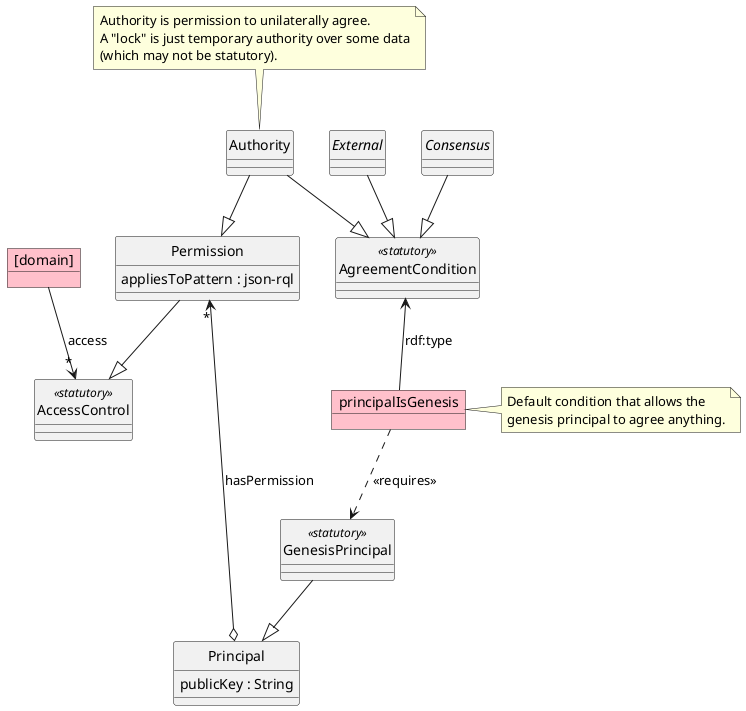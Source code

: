 @startuml
'https://plantuml.com/object-diagram
hide circle

skinparam object {
  BackgroundColor Pink
}

object principalIsGenesis
note right
  Default condition that allows the
  genesis principal to agree anything.
end note

class AgreementCondition <<statutory>>
AgreementCondition <-- principalIsGenesis : rdf:type

class Principal {
  publicKey : String
}

class GenesisPrincipal <<statutory>>
GenesisPrincipal --|> Principal

principalIsGenesis ..> GenesisPrincipal : <<requires>>

class Authority
note top
Authority is permission to unilaterally agree.
A "lock" is just temporary authority over some data
(which may not be statutory).
end note
Authority --|> AgreementCondition
Permission "*" <--o Principal : hasPermission

class Permission {
  appliesToPattern : json-rql
}
Authority --|> Permission
Permission --|> AccessControl

abstract class Consensus
Consensus --|> AgreementCondition

abstract class External
External --|> AgreementCondition

object "[domain]" as domain

class AccessControl <<statutory>>
domain --> "*" AccessControl : access

@enduml
